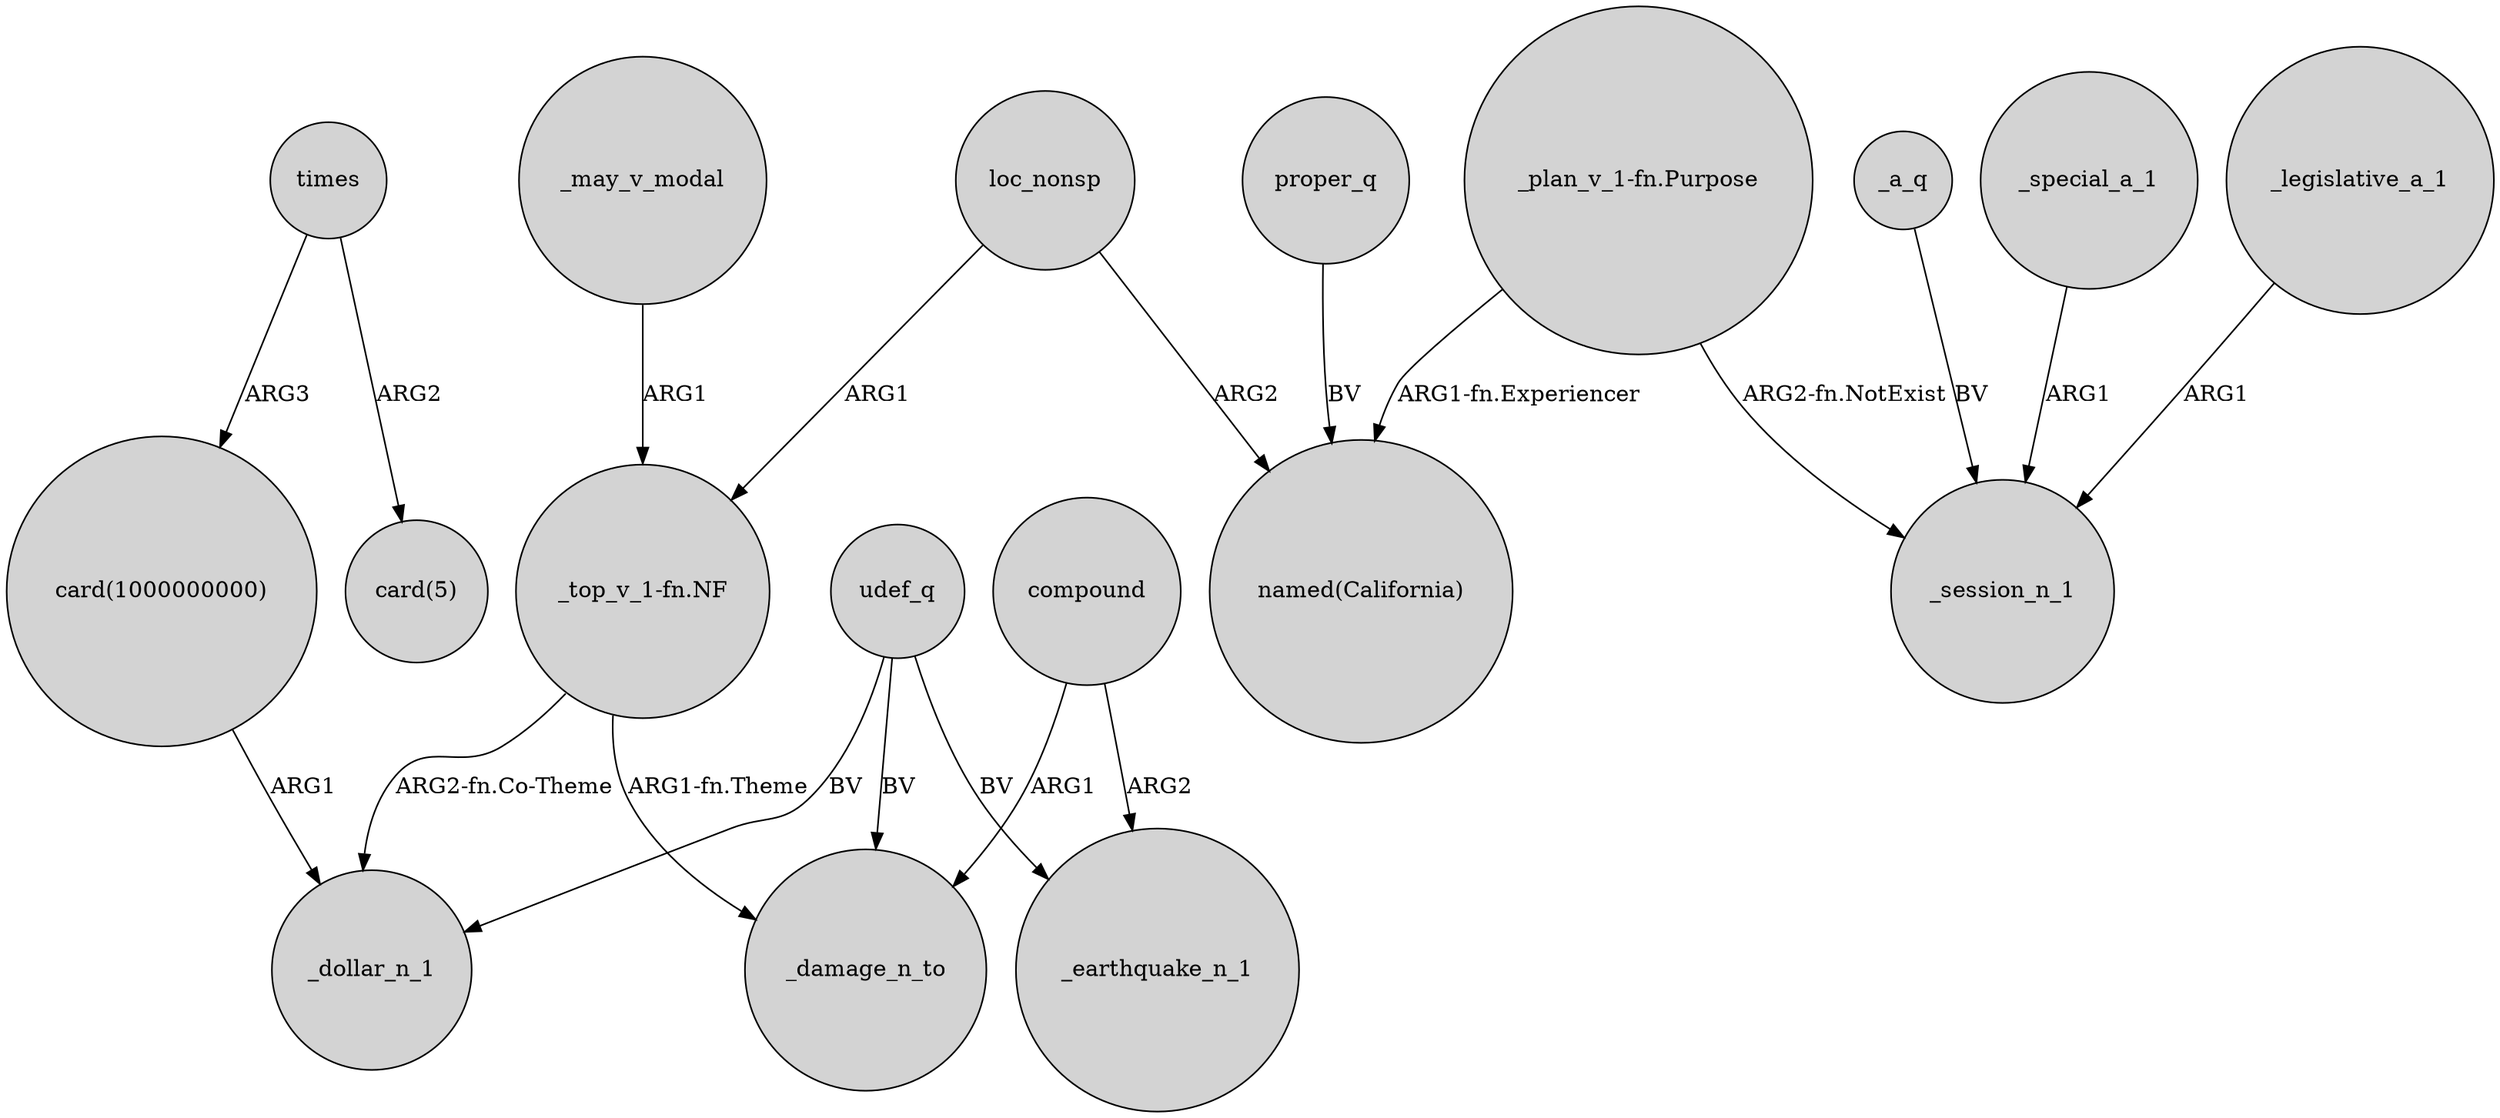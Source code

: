 digraph {
	node [shape=circle style=filled]
	times -> "card(5)" [label=ARG2]
	compound -> _earthquake_n_1 [label=ARG2]
	_may_v_modal -> "_top_v_1-fn.NF" [label=ARG1]
	_special_a_1 -> _session_n_1 [label=ARG1]
	compound -> _damage_n_to [label=ARG1]
	proper_q -> "named(California)" [label=BV]
	"_plan_v_1-fn.Purpose" -> _session_n_1 [label="ARG2-fn.NotExist"]
	times -> "card(1000000000)" [label=ARG3]
	"_top_v_1-fn.NF" -> _damage_n_to [label="ARG1-fn.Theme"]
	udef_q -> _damage_n_to [label=BV]
	_legislative_a_1 -> _session_n_1 [label=ARG1]
	"_plan_v_1-fn.Purpose" -> "named(California)" [label="ARG1-fn.Experiencer"]
	loc_nonsp -> "_top_v_1-fn.NF" [label=ARG1]
	"card(1000000000)" -> _dollar_n_1 [label=ARG1]
	loc_nonsp -> "named(California)" [label=ARG2]
	"_top_v_1-fn.NF" -> _dollar_n_1 [label="ARG2-fn.Co-Theme"]
	_a_q -> _session_n_1 [label=BV]
	udef_q -> _dollar_n_1 [label=BV]
	udef_q -> _earthquake_n_1 [label=BV]
}
